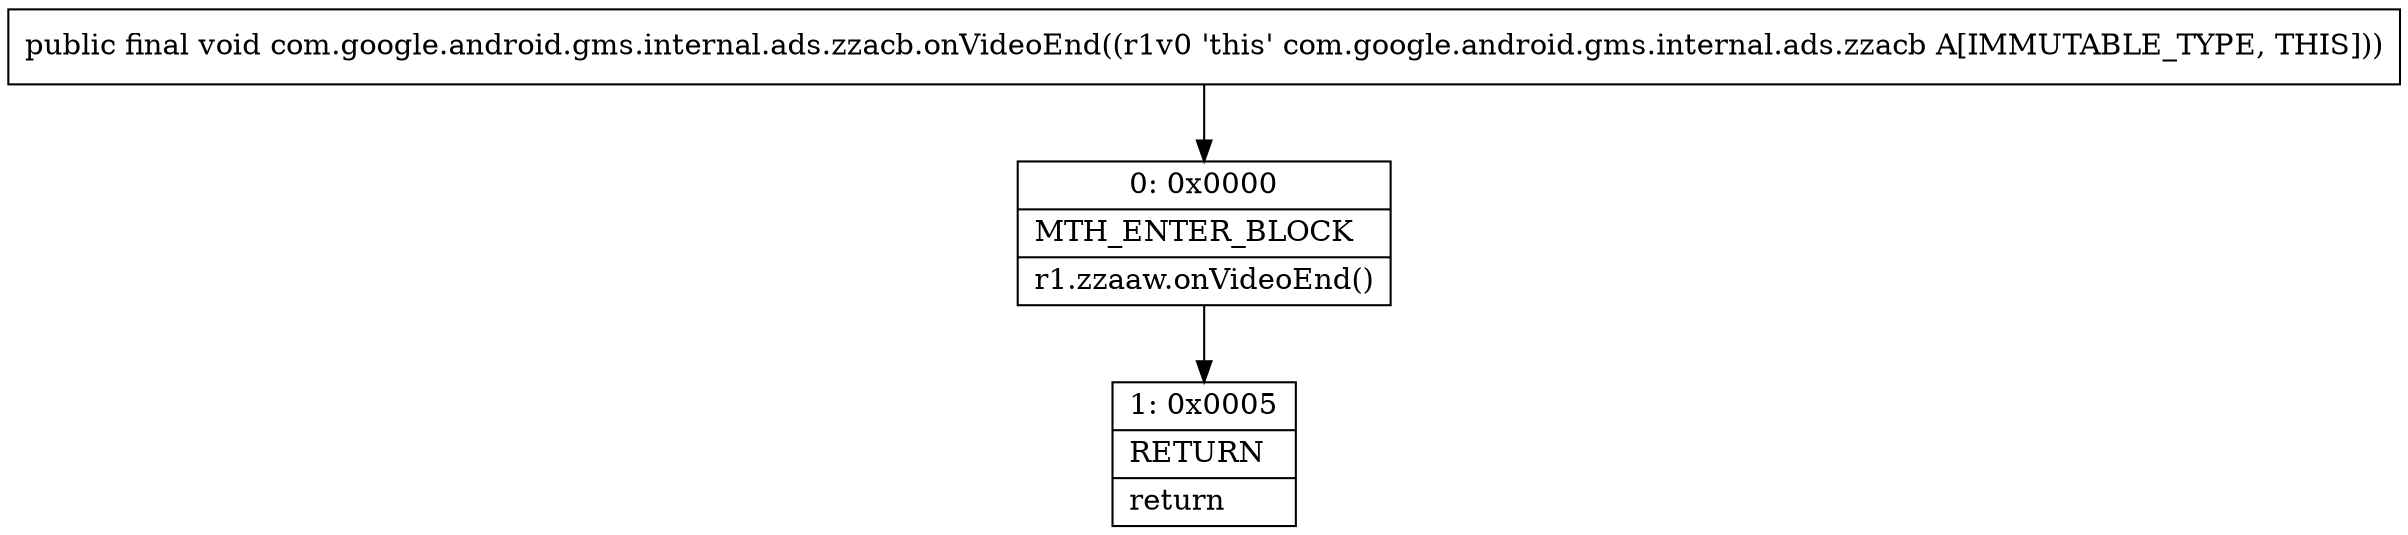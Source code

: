 digraph "CFG forcom.google.android.gms.internal.ads.zzacb.onVideoEnd()V" {
Node_0 [shape=record,label="{0\:\ 0x0000|MTH_ENTER_BLOCK\l|r1.zzaaw.onVideoEnd()\l}"];
Node_1 [shape=record,label="{1\:\ 0x0005|RETURN\l|return\l}"];
MethodNode[shape=record,label="{public final void com.google.android.gms.internal.ads.zzacb.onVideoEnd((r1v0 'this' com.google.android.gms.internal.ads.zzacb A[IMMUTABLE_TYPE, THIS])) }"];
MethodNode -> Node_0;
Node_0 -> Node_1;
}

